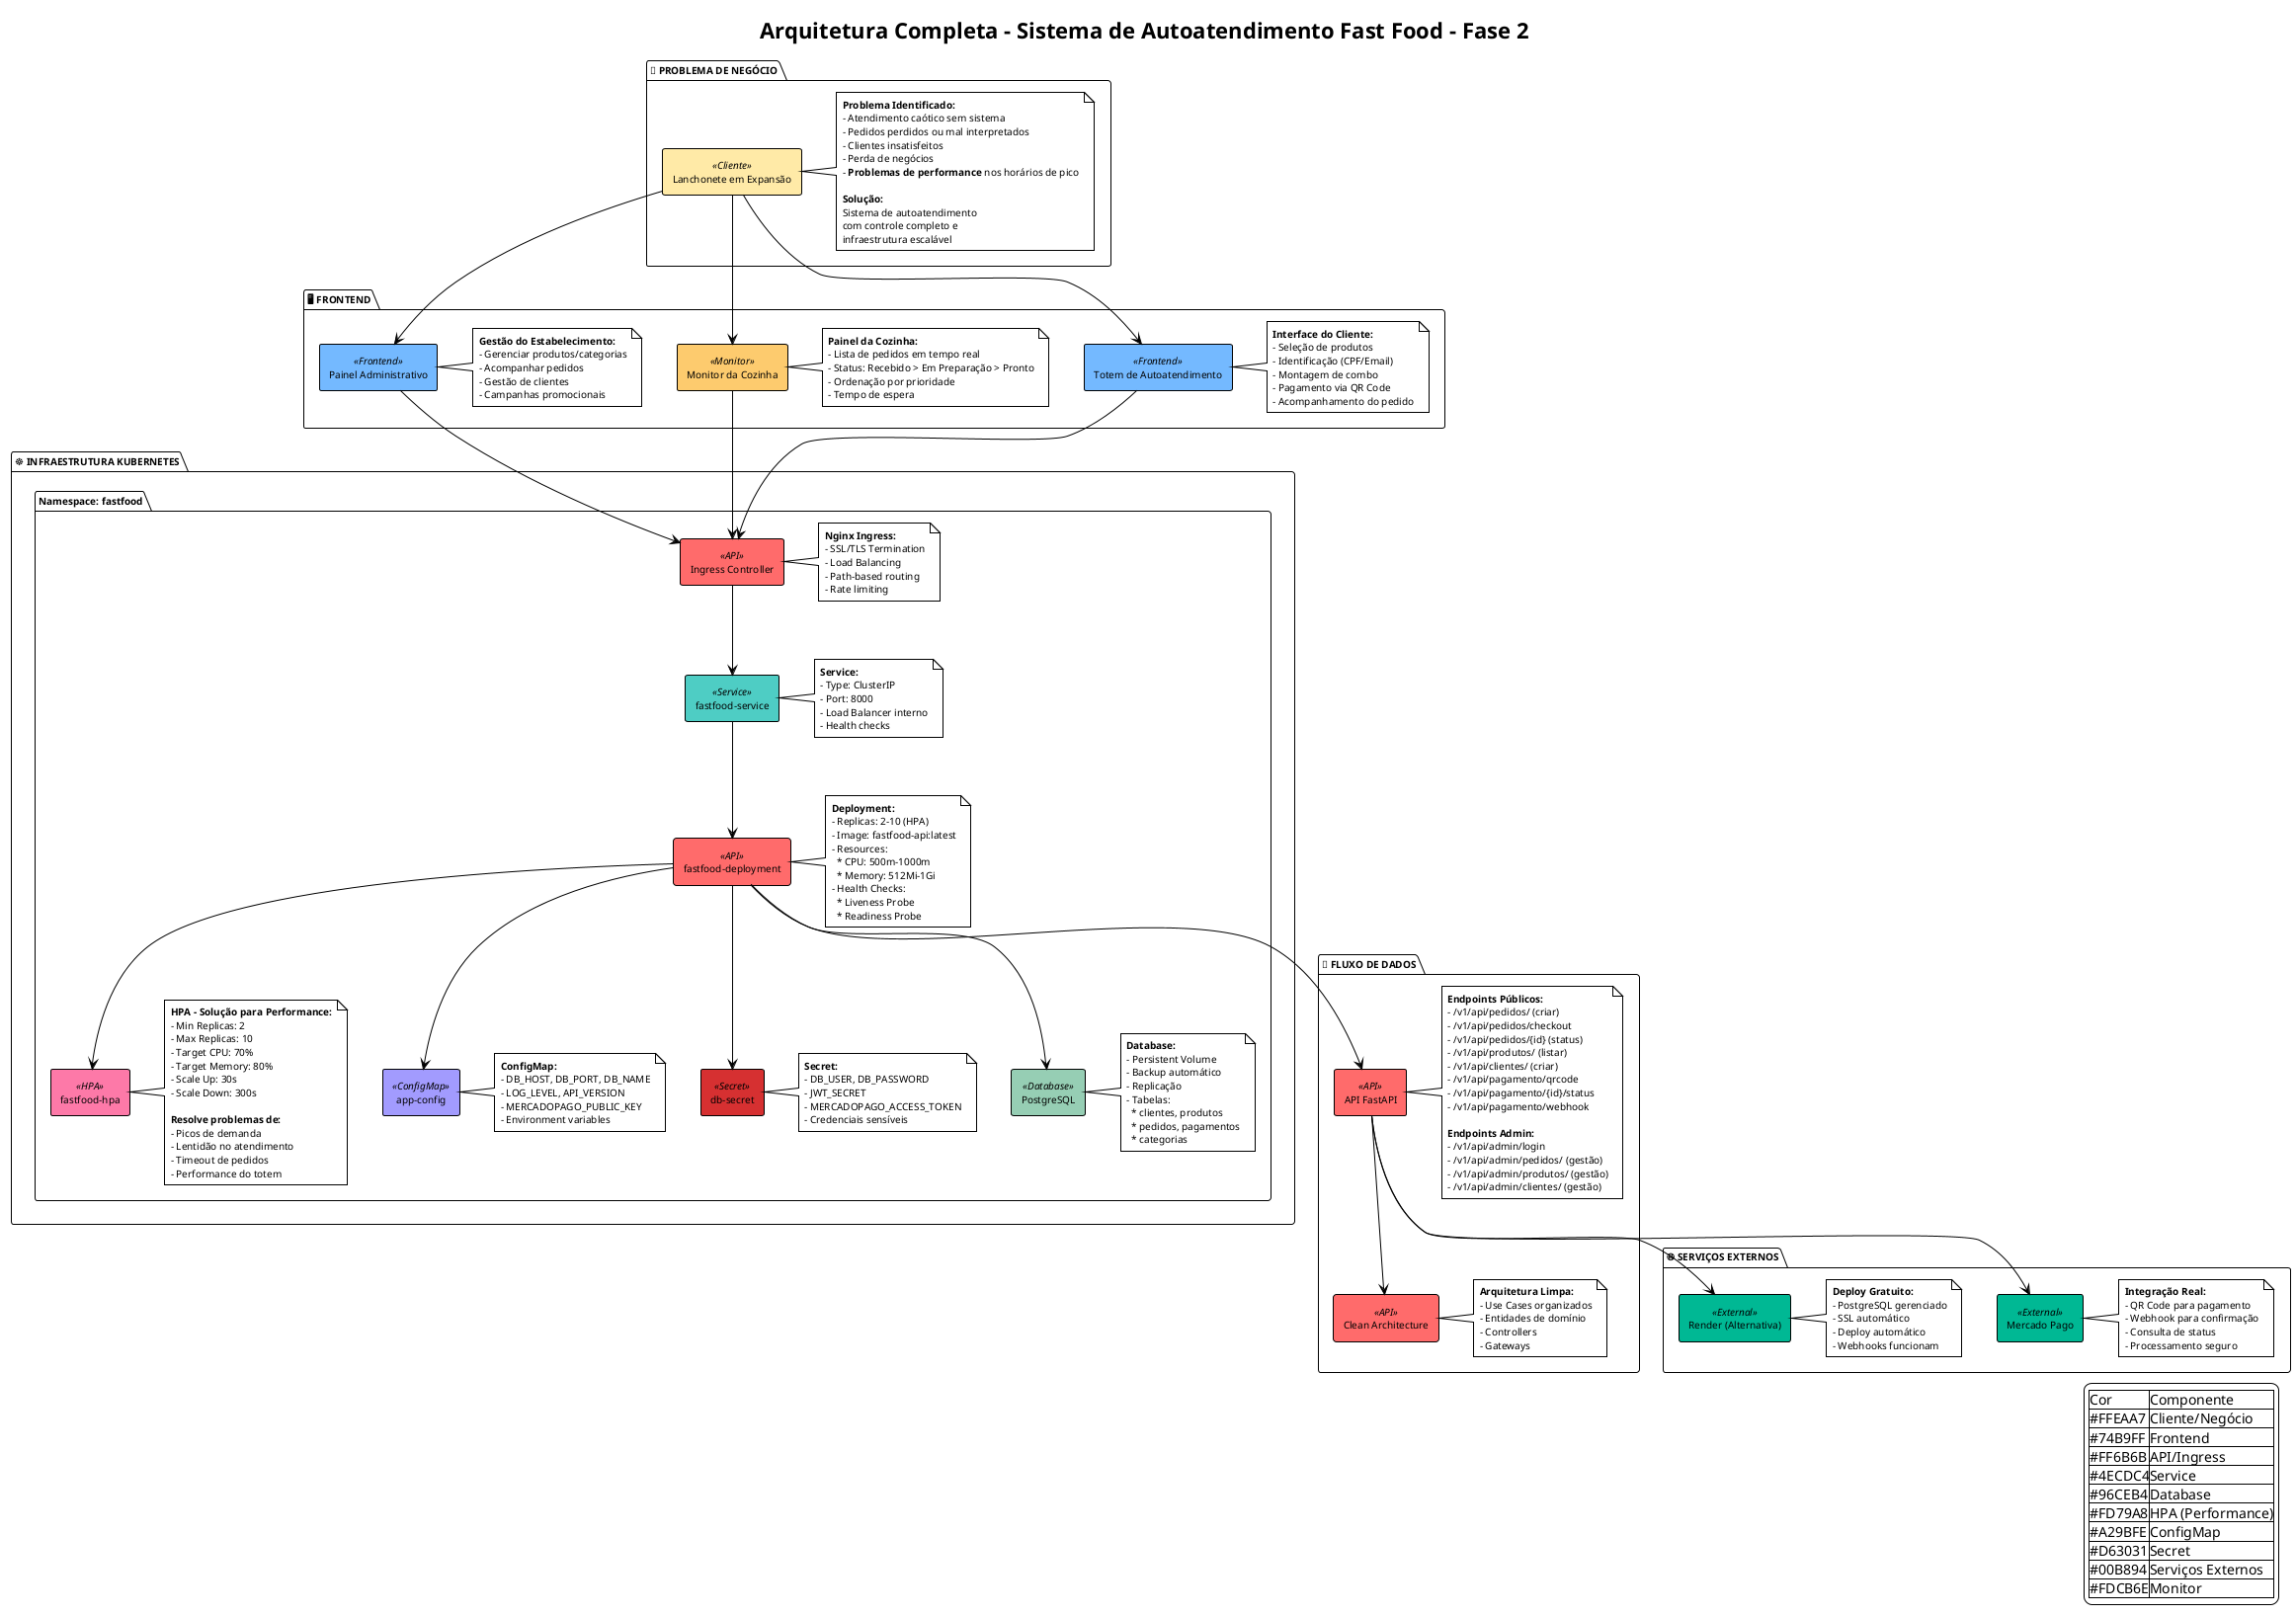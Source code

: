 @startuml Arquitetura Completa - Sistema de Autoatendimento Fast Food - Fase 2
!theme plain
skinparam backgroundColor #FFFFFF
skinparam defaultFontName Arial
skinparam defaultFontSize 10

title Arquitetura Completa - Sistema de Autoatendimento Fast Food - Fase 2

' Definição de cores
skinparam rectangle {
    BackgroundColor<<Cliente>> #FFEAA7
    BackgroundColor<<Frontend>> #74B9FF
    BackgroundColor<<API>> #FF6B6B
    BackgroundColor<<Service>> #4ECDC4
    BackgroundColor<<Database>> #96CEB4
    BackgroundColor<<HPA>> #FD79A8
    BackgroundColor<<ConfigMap>> #A29BFE
    BackgroundColor<<Secret>> #D63031
    BackgroundColor<<External>> #00B894
    BackgroundColor<<Monitor>> #FDCB6E
}

' ===== PROBLEMA DE NEGÓCIO =====
package "🎯 PROBLEMA DE NEGÓCIO" {
    rectangle "Lanchonete em Expansão" as Lanchonete <<Cliente>>
    note right of Lanchonete
        **Problema Identificado:**
        - Atendimento caótico sem sistema
        - Pedidos perdidos ou mal interpretados
        - Clientes insatisfeitos
        - Perda de negócios
        - **Problemas de performance** nos horários de pico
        
        **Solução:**
        Sistema de autoatendimento
        com controle completo e
        infraestrutura escalável
    end note
}

' ===== FRONTEND =====
package "🖥️ FRONTEND" {
    rectangle "Totem de Autoatendimento" as Totem <<Frontend>>
    note right of Totem
        **Interface do Cliente:**
        - Seleção de produtos
        - Identificação (CPF/Email)
        - Montagem de combo
        - Pagamento via QR Code
        - Acompanhamento do pedido
    end note
    
    rectangle "Monitor da Cozinha" as MonitorCozinha <<Monitor>>
    note right of MonitorCozinha
        **Painel da Cozinha:**
        - Lista de pedidos em tempo real
        - Status: Recebido > Em Preparação > Pronto
        - Ordenação por prioridade
        - Tempo de espera
    end note
    
    rectangle "Painel Administrativo" as AdminPanel <<Frontend>>
    note right of AdminPanel
        **Gestão do Estabelecimento:**
        - Gerenciar produtos/categorias
        - Acompanhar pedidos
        - Gestão de clientes
        - Campanhas promocionais
    end note
}

' ===== INFRAESTRUTURA KUBERNETES =====
package "☸️ INFRAESTRUTURA KUBERNETES" {
    package "Namespace: fastfood" {
        
        ' Ingress
        rectangle "Ingress Controller" as Ingress <<API>>
        note right of Ingress
            **Nginx Ingress:**
            - SSL/TLS Termination
            - Load Balancing
            - Path-based routing
            - Rate limiting
        end note
        
        ' Services
        rectangle "fastfood-service" as Service <<Service>>
        note right of Service
            **Service:**
            - Type: ClusterIP
            - Port: 8000
            - Load Balancer interno
            - Health checks
        end note
        
        ' Deployments
        rectangle "fastfood-deployment" as Deployment <<API>>
        note right of Deployment
            **Deployment:**
            - Replicas: 2-10 (HPA)
            - Image: fastfood-api:latest
            - Resources:
              * CPU: 500m-1000m
              * Memory: 512Mi-1Gi
            - Health Checks:
              * Liveness Probe
              * Readiness Probe
        end note
        
        ' HPA - SOLUÇÃO PARA PERFORMANCE
        rectangle "fastfood-hpa" as HPA <<HPA>>
        note right of HPA
            **HPA - Solução para Performance:**
            - Min Replicas: 2
            - Max Replicas: 10
            - Target CPU: 70%
            - Target Memory: 80%
            - Scale Up: 30s
            - Scale Down: 300s
            
            **Resolve problemas de:**
            - Picos de demanda
            - Lentidão no atendimento
            - Timeout de pedidos
            - Performance do totem
        end note
        
        ' ConfigMaps
        rectangle "app-config" as ConfigMap <<ConfigMap>>
        note right of ConfigMap
            **ConfigMap:**
            - DB_HOST, DB_PORT, DB_NAME
            - LOG_LEVEL, API_VERSION
            - MERCADOPAGO_PUBLIC_KEY
            - Environment variables
        end note
        
        ' Secrets
        rectangle "db-secret" as Secret <<Secret>>
        note right of Secret
            **Secret:**
            - DB_USER, DB_PASSWORD
            - JWT_SECRET
            - MERCADOPAGO_ACCESS_TOKEN
            - Credenciais sensíveis
        end note
        
        ' Database
        rectangle "PostgreSQL" as Database <<Database>>
        note right of Database
            **Database:**
            - Persistent Volume
            - Backup automático
            - Replicação
            - Tabelas:
              * clientes, produtos
              * pedidos, pagamentos
              * categorias
        end note
    }
}

' ===== SERVIÇOS EXTERNOS =====
package "🌐 SERVIÇOS EXTERNOS" {
    rectangle "Mercado Pago" as MercadoPago <<External>>
    note right of MercadoPago
        **Integração Real:**
        - QR Code para pagamento
        - Webhook para confirmação
        - Consulta de status
        - Processamento seguro
    end note
    
    rectangle "Render (Alternativa)" as Render <<External>>
    note right of Render
        **Deploy Gratuito:**
        - PostgreSQL gerenciado
        - SSL automático
        - Deploy automático
        - Webhooks funcionam
    end note
}

' ===== FLUXO DE DADOS =====
package "🔄 FLUXO DE DADOS" {
    rectangle "API FastAPI" as API <<API>>
    note right of API
        **Endpoints Públicos:**
        - /v1/api/pedidos/ (criar)
        - /v1/api/pedidos/checkout
        - /v1/api/pedidos/{id} (status)
        - /v1/api/produtos/ (listar)
        - /v1/api/clientes/ (criar)
        - /v1/api/pagamento/qrcode
        - /v1/api/pagamento/{id}/status
        - /v1/api/pagamento/webhook
        
        **Endpoints Admin:**
        - /v1/api/admin/login
        - /v1/api/admin/pedidos/ (gestão)
        - /v1/api/admin/produtos/ (gestão)
        - /v1/api/admin/clientes/ (gestão)
    end note
    
    rectangle "Clean Architecture" as CleanArch <<API>>
    note right of CleanArch
        **Arquitetura Limpa:**
        - Use Cases organizados
        - Entidades de domínio
        - Controllers
        - Gateways
    end note
}

' ===== RELACIONAMENTOS =====
' Cliente -> Frontend
Lanchonete --> Totem
Lanchonete --> MonitorCozinha
Lanchonete --> AdminPanel

' Frontend -> API
Totem --> Ingress
MonitorCozinha --> Ingress
AdminPanel --> Ingress

' API -> Services
Ingress --> Service
Service --> Deployment
Deployment --> API
API --> CleanArch

' Kubernetes Components
Deployment --> HPA
Deployment --> ConfigMap
Deployment --> Secret
Deployment --> Database

' External Services
API --> MercadoPago
API --> Render

' ===== LEGENDA =====
legend right
    |Cor|Componente|
    |#FFEAA7|Cliente/Negócio|
    |#74B9FF|Frontend|
    |#FF6B6B|API/Ingress|
    |#4ECDC4|Service|
    |#96CEB4|Database|
    |#FD79A8|HPA (Performance)|
    |#A29BFE|ConfigMap|
    |#D63031|Secret|
    |#00B894|Serviços Externos|
    |#FDCB6E|Monitor|
endlegend

@enduml 